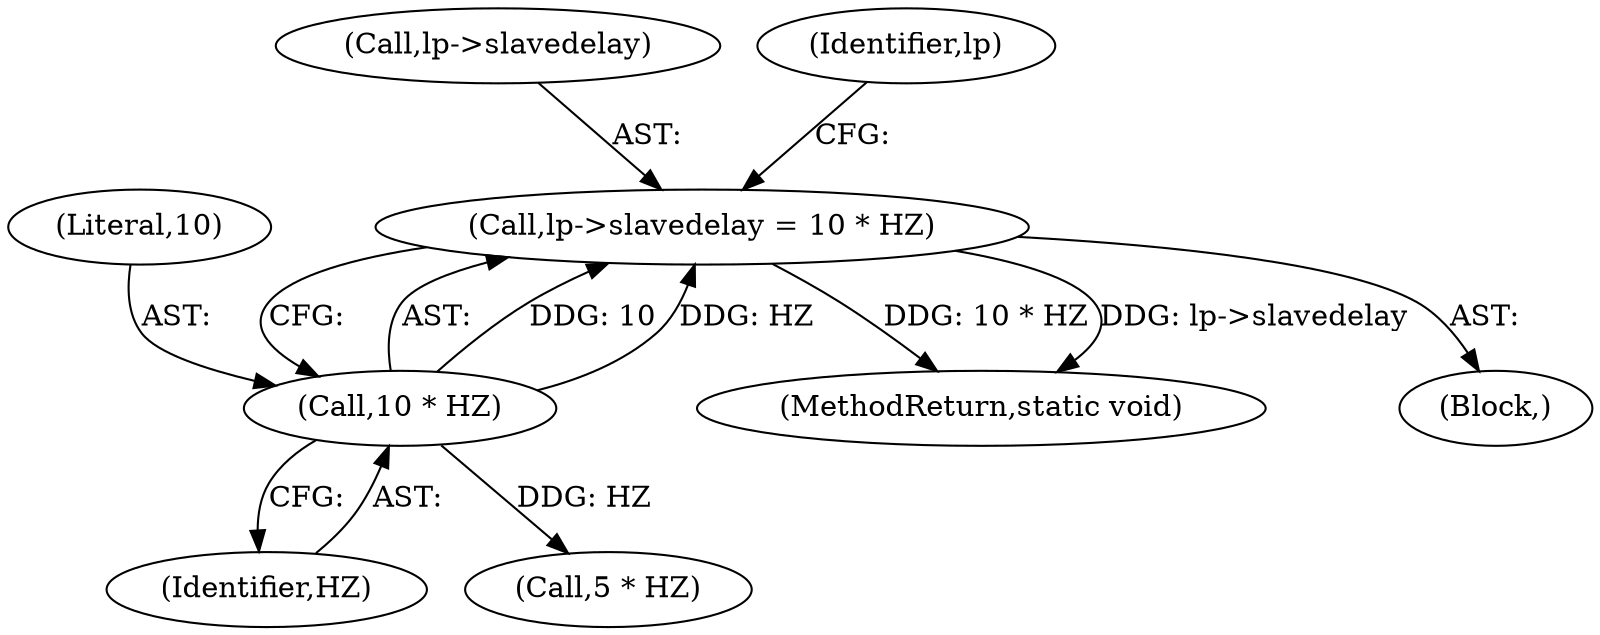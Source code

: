 digraph "0_linux_550fd08c2cebad61c548def135f67aba284c6162@pointer" {
"1000231" [label="(Call,lp->slavedelay = 10 * HZ)"];
"1000235" [label="(Call,10 * HZ)"];
"1000237" [label="(Identifier,HZ)"];
"1000236" [label="(Literal,10)"];
"1000231" [label="(Call,lp->slavedelay = 10 * HZ)"];
"1000113" [label="(Block,)"];
"1000275" [label="(Call,5 * HZ)"];
"1000232" [label="(Call,lp->slavedelay)"];
"1000240" [label="(Identifier,lp)"];
"1000288" [label="(MethodReturn,static void)"];
"1000235" [label="(Call,10 * HZ)"];
"1000231" -> "1000113"  [label="AST: "];
"1000231" -> "1000235"  [label="CFG: "];
"1000232" -> "1000231"  [label="AST: "];
"1000235" -> "1000231"  [label="AST: "];
"1000240" -> "1000231"  [label="CFG: "];
"1000231" -> "1000288"  [label="DDG: 10 * HZ"];
"1000231" -> "1000288"  [label="DDG: lp->slavedelay"];
"1000235" -> "1000231"  [label="DDG: 10"];
"1000235" -> "1000231"  [label="DDG: HZ"];
"1000235" -> "1000237"  [label="CFG: "];
"1000236" -> "1000235"  [label="AST: "];
"1000237" -> "1000235"  [label="AST: "];
"1000235" -> "1000275"  [label="DDG: HZ"];
}
